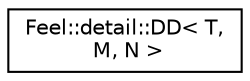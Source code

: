 digraph "Graphical Class Hierarchy"
{
 // LATEX_PDF_SIZE
  edge [fontname="Helvetica",fontsize="10",labelfontname="Helvetica",labelfontsize="10"];
  node [fontname="Helvetica",fontsize="10",shape=record];
  rankdir="LR";
  Node0 [label="Feel::detail::DD\< T,\l M, N \>",height=0.2,width=0.4,color="black", fillcolor="white", style="filled",URL="$structFeel_1_1detail_1_1DD.html",tooltip=" "];
}
